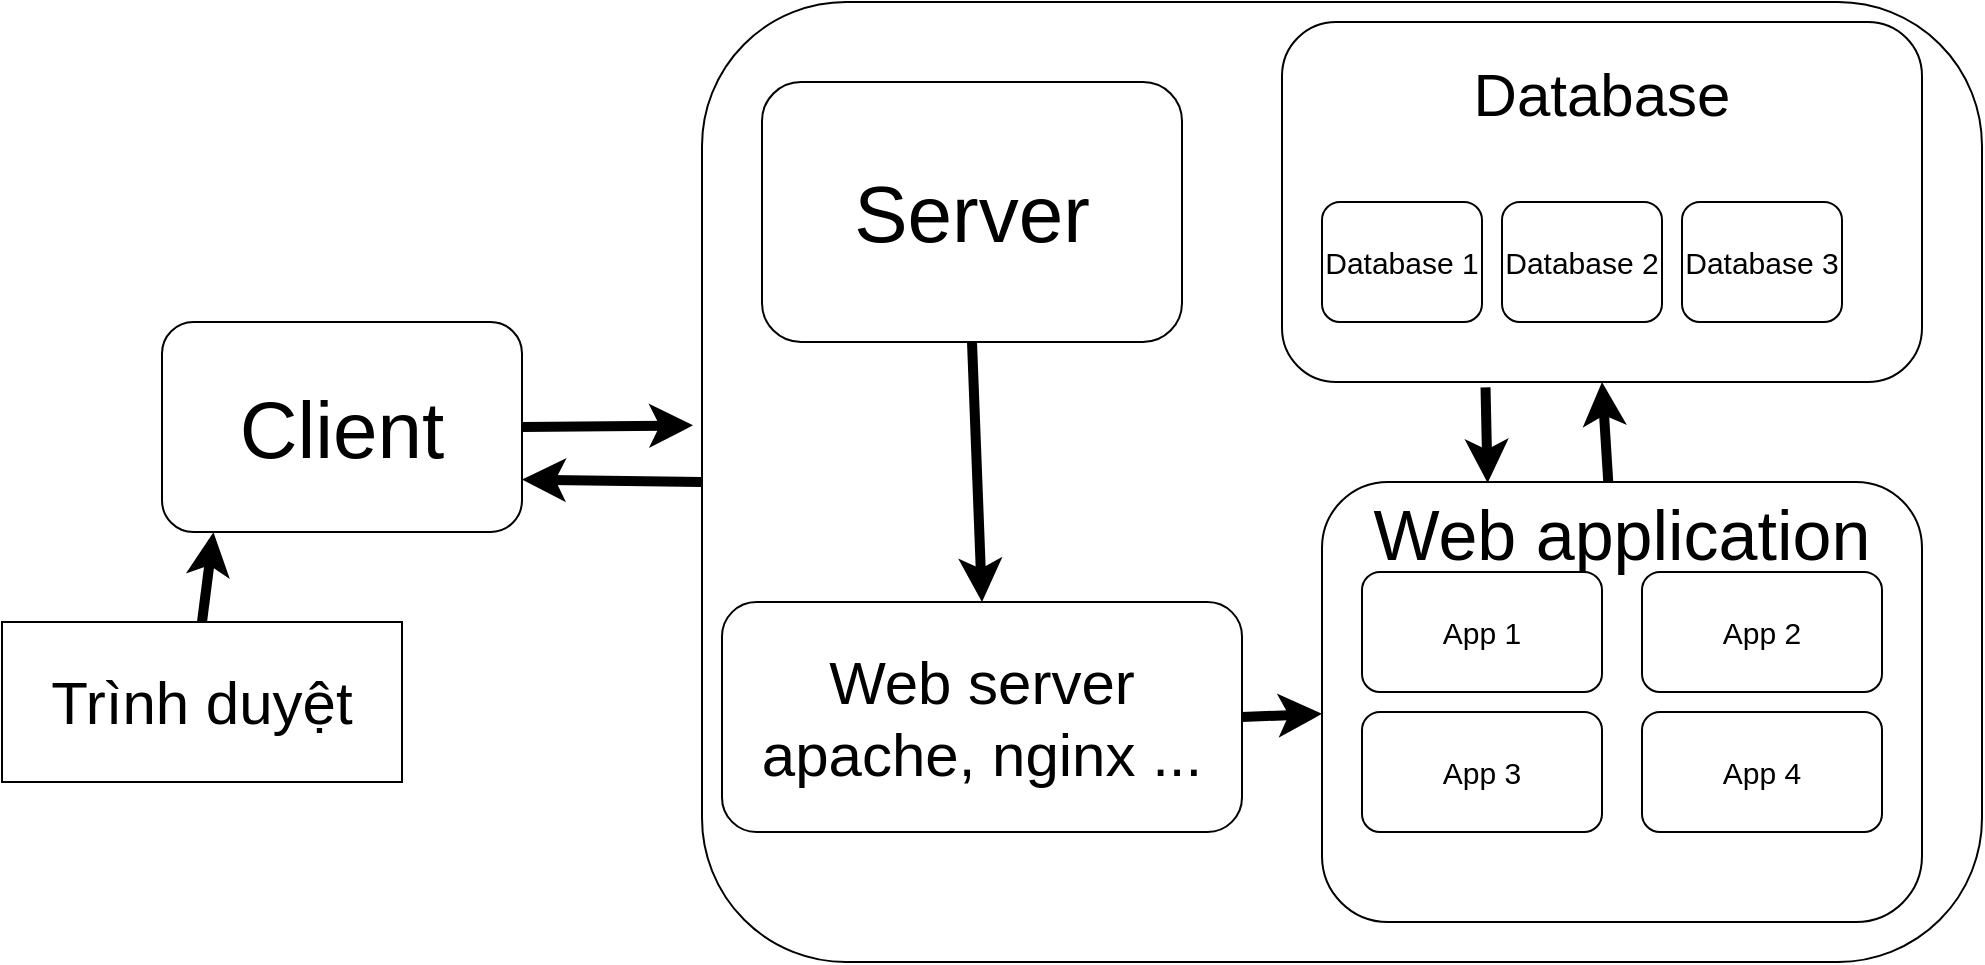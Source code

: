 <mxfile version="13.9.7" type="github">
  <diagram name="Page-1" id="822b0af5-4adb-64df-f703-e8dfc1f81529">
    <mxGraphModel dx="1113" dy="722" grid="1" gridSize="10" guides="1" tooltips="1" connect="1" arrows="1" fold="1" page="1" pageScale="1" pageWidth="1100" pageHeight="850" background="#ffffff" math="0" shadow="0">
      <root>
        <mxCell id="0" />
        <mxCell id="1" parent="0" />
        <mxCell id="nAGOUTTO9iNihq-CF8Dd-1" value="&lt;span style=&quot;font-size: 30px&quot;&gt;Trình duyệt&lt;/span&gt;" style="rounded=0;whiteSpace=wrap;html=1;" vertex="1" parent="1">
          <mxGeometry x="70" y="420" width="200" height="80" as="geometry" />
        </mxCell>
        <mxCell id="nAGOUTTO9iNihq-CF8Dd-2" value="&lt;font style=&quot;font-size: 40px&quot;&gt;Client&lt;/font&gt;" style="rounded=1;whiteSpace=wrap;html=1;" vertex="1" parent="1">
          <mxGeometry x="150" y="270" width="180" height="105" as="geometry" />
        </mxCell>
        <mxCell id="nAGOUTTO9iNihq-CF8Dd-4" value="" style="endArrow=classic;html=1;entryX=0.143;entryY=1.001;entryDx=0;entryDy=0;entryPerimeter=0;exitX=0.5;exitY=0;exitDx=0;exitDy=0;strokeWidth=5;" edge="1" parent="1" source="nAGOUTTO9iNihq-CF8Dd-1" target="nAGOUTTO9iNihq-CF8Dd-2">
          <mxGeometry width="50" height="50" relative="1" as="geometry">
            <mxPoint x="490" y="530" as="sourcePoint" />
            <mxPoint x="540" y="480" as="targetPoint" />
          </mxGeometry>
        </mxCell>
        <mxCell id="nAGOUTTO9iNihq-CF8Dd-5" value="" style="rounded=1;whiteSpace=wrap;html=1;" vertex="1" parent="1">
          <mxGeometry x="420" y="110" width="640" height="480" as="geometry" />
        </mxCell>
        <mxCell id="nAGOUTTO9iNihq-CF8Dd-6" value="" style="endArrow=classic;html=1;strokeWidth=5;exitX=1;exitY=0.5;exitDx=0;exitDy=0;entryX=-0.007;entryY=0.441;entryDx=0;entryDy=0;entryPerimeter=0;" edge="1" parent="1" source="nAGOUTTO9iNihq-CF8Dd-2" target="nAGOUTTO9iNihq-CF8Dd-5">
          <mxGeometry width="50" height="50" relative="1" as="geometry">
            <mxPoint x="370" y="397.5" as="sourcePoint" />
            <mxPoint x="450" y="365" as="targetPoint" />
          </mxGeometry>
        </mxCell>
        <mxCell id="nAGOUTTO9iNihq-CF8Dd-8" value="&lt;font style=&quot;font-size: 40px&quot;&gt;Server&lt;/font&gt;" style="rounded=1;whiteSpace=wrap;html=1;" vertex="1" parent="1">
          <mxGeometry x="450" y="150" width="210" height="130" as="geometry" />
        </mxCell>
        <mxCell id="nAGOUTTO9iNihq-CF8Dd-9" value="" style="endArrow=classic;html=1;strokeWidth=5;entryX=1;entryY=0.75;entryDx=0;entryDy=0;exitX=0;exitY=0.5;exitDx=0;exitDy=0;" edge="1" parent="1" source="nAGOUTTO9iNihq-CF8Dd-5" target="nAGOUTTO9iNihq-CF8Dd-2">
          <mxGeometry width="50" height="50" relative="1" as="geometry">
            <mxPoint x="440" y="390" as="sourcePoint" />
            <mxPoint x="380" y="490" as="targetPoint" />
          </mxGeometry>
        </mxCell>
        <mxCell id="nAGOUTTO9iNihq-CF8Dd-10" value="&lt;font style=&quot;font-size: 30px&quot;&gt;Web server&lt;br&gt;apache, nginx ...&lt;/font&gt;" style="rounded=1;whiteSpace=wrap;html=1;" vertex="1" parent="1">
          <mxGeometry x="430" y="410" width="260" height="115" as="geometry" />
        </mxCell>
        <mxCell id="nAGOUTTO9iNihq-CF8Dd-12" value="" style="endArrow=classic;html=1;strokeWidth=5;exitX=0.5;exitY=1;exitDx=0;exitDy=0;entryX=0.5;entryY=0;entryDx=0;entryDy=0;" edge="1" parent="1" source="nAGOUTTO9iNihq-CF8Dd-8" target="nAGOUTTO9iNihq-CF8Dd-10">
          <mxGeometry width="50" height="50" relative="1" as="geometry">
            <mxPoint x="560" y="470" as="sourcePoint" />
            <mxPoint x="610" y="390" as="targetPoint" />
          </mxGeometry>
        </mxCell>
        <mxCell id="nAGOUTTO9iNihq-CF8Dd-13" value="&lt;div&gt;&lt;span style=&quot;font-size: 30px&quot;&gt;Database&lt;/span&gt;&lt;/div&gt;&lt;font style=&quot;font-size: 30px&quot;&gt;&lt;br&gt;&lt;br&gt;&lt;br&gt;&lt;/font&gt;" style="rounded=1;whiteSpace=wrap;html=1;align=center;" vertex="1" parent="1">
          <mxGeometry x="710" y="120" width="320" height="180" as="geometry" />
        </mxCell>
        <mxCell id="nAGOUTTO9iNihq-CF8Dd-16" value="&lt;font style=&quot;font-size: 15px&quot;&gt;Database 1&lt;/font&gt;" style="rounded=1;whiteSpace=wrap;html=1;" vertex="1" parent="1">
          <mxGeometry x="730" y="210" width="80" height="60" as="geometry" />
        </mxCell>
        <mxCell id="nAGOUTTO9iNihq-CF8Dd-17" value="&lt;font style=&quot;font-size: 15px&quot;&gt;Database 2&lt;/font&gt;" style="rounded=1;whiteSpace=wrap;html=1;" vertex="1" parent="1">
          <mxGeometry x="820" y="210" width="80" height="60" as="geometry" />
        </mxCell>
        <mxCell id="nAGOUTTO9iNihq-CF8Dd-18" value="&lt;font style=&quot;font-size: 15px&quot;&gt;Database 3&lt;/font&gt;" style="rounded=1;whiteSpace=wrap;html=1;" vertex="1" parent="1">
          <mxGeometry x="910" y="210" width="80" height="60" as="geometry" />
        </mxCell>
        <mxCell id="nAGOUTTO9iNihq-CF8Dd-19" value="&lt;font style=&quot;font-size: 35px&quot;&gt;Web application&lt;br&gt;&lt;br&gt;&lt;br&gt;&lt;br&gt;&lt;br&gt;&lt;/font&gt;" style="rounded=1;whiteSpace=wrap;html=1;" vertex="1" parent="1">
          <mxGeometry x="730" y="350" width="300" height="220" as="geometry" />
        </mxCell>
        <mxCell id="nAGOUTTO9iNihq-CF8Dd-20" value="" style="endArrow=classic;html=1;strokeWidth=5;exitX=1;exitY=0.5;exitDx=0;exitDy=0;" edge="1" parent="1" source="nAGOUTTO9iNihq-CF8Dd-10" target="nAGOUTTO9iNihq-CF8Dd-19">
          <mxGeometry width="50" height="50" relative="1" as="geometry">
            <mxPoint x="560" y="410" as="sourcePoint" />
            <mxPoint x="610" y="360" as="targetPoint" />
          </mxGeometry>
        </mxCell>
        <mxCell id="nAGOUTTO9iNihq-CF8Dd-21" value="&lt;font style=&quot;font-size: 15px&quot;&gt;App 1&lt;/font&gt;" style="rounded=1;whiteSpace=wrap;html=1;" vertex="1" parent="1">
          <mxGeometry x="750" y="395" width="120" height="60" as="geometry" />
        </mxCell>
        <mxCell id="nAGOUTTO9iNihq-CF8Dd-22" value="&lt;font style=&quot;font-size: 15px&quot;&gt;App 2&lt;/font&gt;" style="rounded=1;whiteSpace=wrap;html=1;" vertex="1" parent="1">
          <mxGeometry x="890" y="395" width="120" height="60" as="geometry" />
        </mxCell>
        <mxCell id="nAGOUTTO9iNihq-CF8Dd-23" value="&lt;font style=&quot;font-size: 15px&quot;&gt;App 3&lt;/font&gt;" style="rounded=1;whiteSpace=wrap;html=1;" vertex="1" parent="1">
          <mxGeometry x="750" y="465" width="120" height="60" as="geometry" />
        </mxCell>
        <mxCell id="nAGOUTTO9iNihq-CF8Dd-24" value="&lt;font style=&quot;font-size: 15px&quot;&gt;App 4&lt;/font&gt;" style="rounded=1;whiteSpace=wrap;html=1;" vertex="1" parent="1">
          <mxGeometry x="890" y="465" width="120" height="60" as="geometry" />
        </mxCell>
        <mxCell id="nAGOUTTO9iNihq-CF8Dd-29" value="" style="endArrow=classic;html=1;strokeWidth=5;entryX=0.5;entryY=1;entryDx=0;entryDy=0;" edge="1" parent="1" source="nAGOUTTO9iNihq-CF8Dd-19" target="nAGOUTTO9iNihq-CF8Dd-13">
          <mxGeometry width="50" height="50" relative="1" as="geometry">
            <mxPoint x="550" y="390" as="sourcePoint" />
            <mxPoint x="600" y="340" as="targetPoint" />
          </mxGeometry>
        </mxCell>
        <mxCell id="nAGOUTTO9iNihq-CF8Dd-37" value="" style="endArrow=classic;html=1;strokeWidth=5;exitX=0.318;exitY=1.015;exitDx=0;exitDy=0;exitPerimeter=0;entryX=0.276;entryY=0.002;entryDx=0;entryDy=0;entryPerimeter=0;" edge="1" parent="1" source="nAGOUTTO9iNihq-CF8Dd-13" target="nAGOUTTO9iNihq-CF8Dd-19">
          <mxGeometry width="50" height="50" relative="1" as="geometry">
            <mxPoint x="550" y="390" as="sourcePoint" />
            <mxPoint x="600" y="340" as="targetPoint" />
          </mxGeometry>
        </mxCell>
      </root>
    </mxGraphModel>
  </diagram>
</mxfile>
